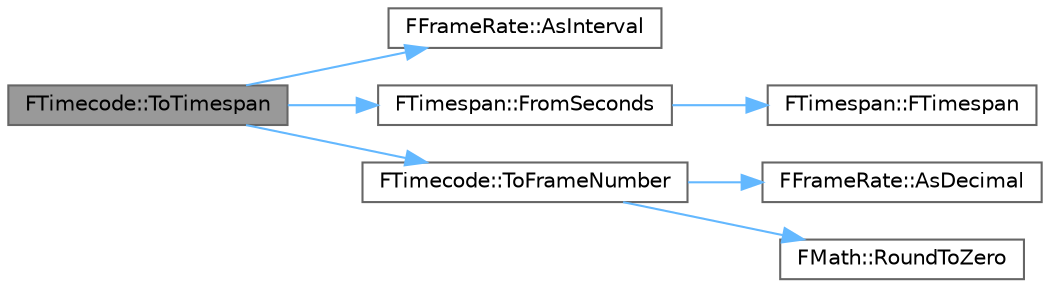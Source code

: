 digraph "FTimecode::ToTimespan"
{
 // INTERACTIVE_SVG=YES
 // LATEX_PDF_SIZE
  bgcolor="transparent";
  edge [fontname=Helvetica,fontsize=10,labelfontname=Helvetica,labelfontsize=10];
  node [fontname=Helvetica,fontsize=10,shape=box,height=0.2,width=0.4];
  rankdir="LR";
  Node1 [id="Node000001",label="FTimecode::ToTimespan",height=0.2,width=0.4,color="gray40", fillcolor="grey60", style="filled", fontcolor="black",tooltip="Converts this Timecode back into a timespan at the given framerate, taking into account if this is a ..."];
  Node1 -> Node2 [id="edge1_Node000001_Node000002",color="steelblue1",style="solid",tooltip=" "];
  Node2 [id="Node000002",label="FFrameRate::AsInterval",height=0.2,width=0.4,color="grey40", fillcolor="white", style="filled",URL="$df/d97/structFFrameRate.html#aa031b1f7c2f1816ce103fbfa6d243d8b",tooltip="Get the decimal representation of this framerate's interval."];
  Node1 -> Node3 [id="edge2_Node000001_Node000003",color="steelblue1",style="solid",tooltip=" "];
  Node3 [id="Node000003",label="FTimespan::FromSeconds",height=0.2,width=0.4,color="grey40", fillcolor="white", style="filled",URL="$d0/d12/structFTimespan.html#adbd771dd30660c80d49a60b4f92baac4",tooltip="Create a time span that represents the specified number of seconds."];
  Node3 -> Node4 [id="edge3_Node000003_Node000004",color="steelblue1",style="solid",tooltip=" "];
  Node4 [id="Node000004",label="FTimespan::FTimespan",height=0.2,width=0.4,color="grey40", fillcolor="white", style="filled",URL="$d0/d12/structFTimespan.html#aca97170059e97d76b01788f7103fba7a",tooltip="Default constructor (zero initialization)."];
  Node1 -> Node5 [id="edge4_Node000001_Node000005",color="steelblue1",style="solid",tooltip=" "];
  Node5 [id="Node000005",label="FTimecode::ToFrameNumber",height=0.2,width=0.4,color="grey40", fillcolor="white", style="filled",URL="$da/d69/structFTimecode.html#a65850ec0522eb4020ad736967a80f9d5",tooltip="Converts this Timecode back into a Frame Number at the given framerate, taking into account if this i..."];
  Node5 -> Node6 [id="edge5_Node000005_Node000006",color="steelblue1",style="solid",tooltip=" "];
  Node6 [id="Node000006",label="FFrameRate::AsDecimal",height=0.2,width=0.4,color="grey40", fillcolor="white", style="filled",URL="$df/d97/structFFrameRate.html#a0f0f2850bc55bf4c940c6d9e14f1ab26",tooltip="Get the decimal representation of this framerate."];
  Node5 -> Node7 [id="edge6_Node000005_Node000007",color="steelblue1",style="solid",tooltip=" "];
  Node7 [id="Node000007",label="FMath::RoundToZero",height=0.2,width=0.4,color="grey40", fillcolor="white", style="filled",URL="$dc/d20/structFMath.html#a670a1ca20a1ef97811031f61b2c357de",tooltip="Converts a floating point number to an integer which is closer to zero, \"smaller\" in absolute value: ..."];
}
